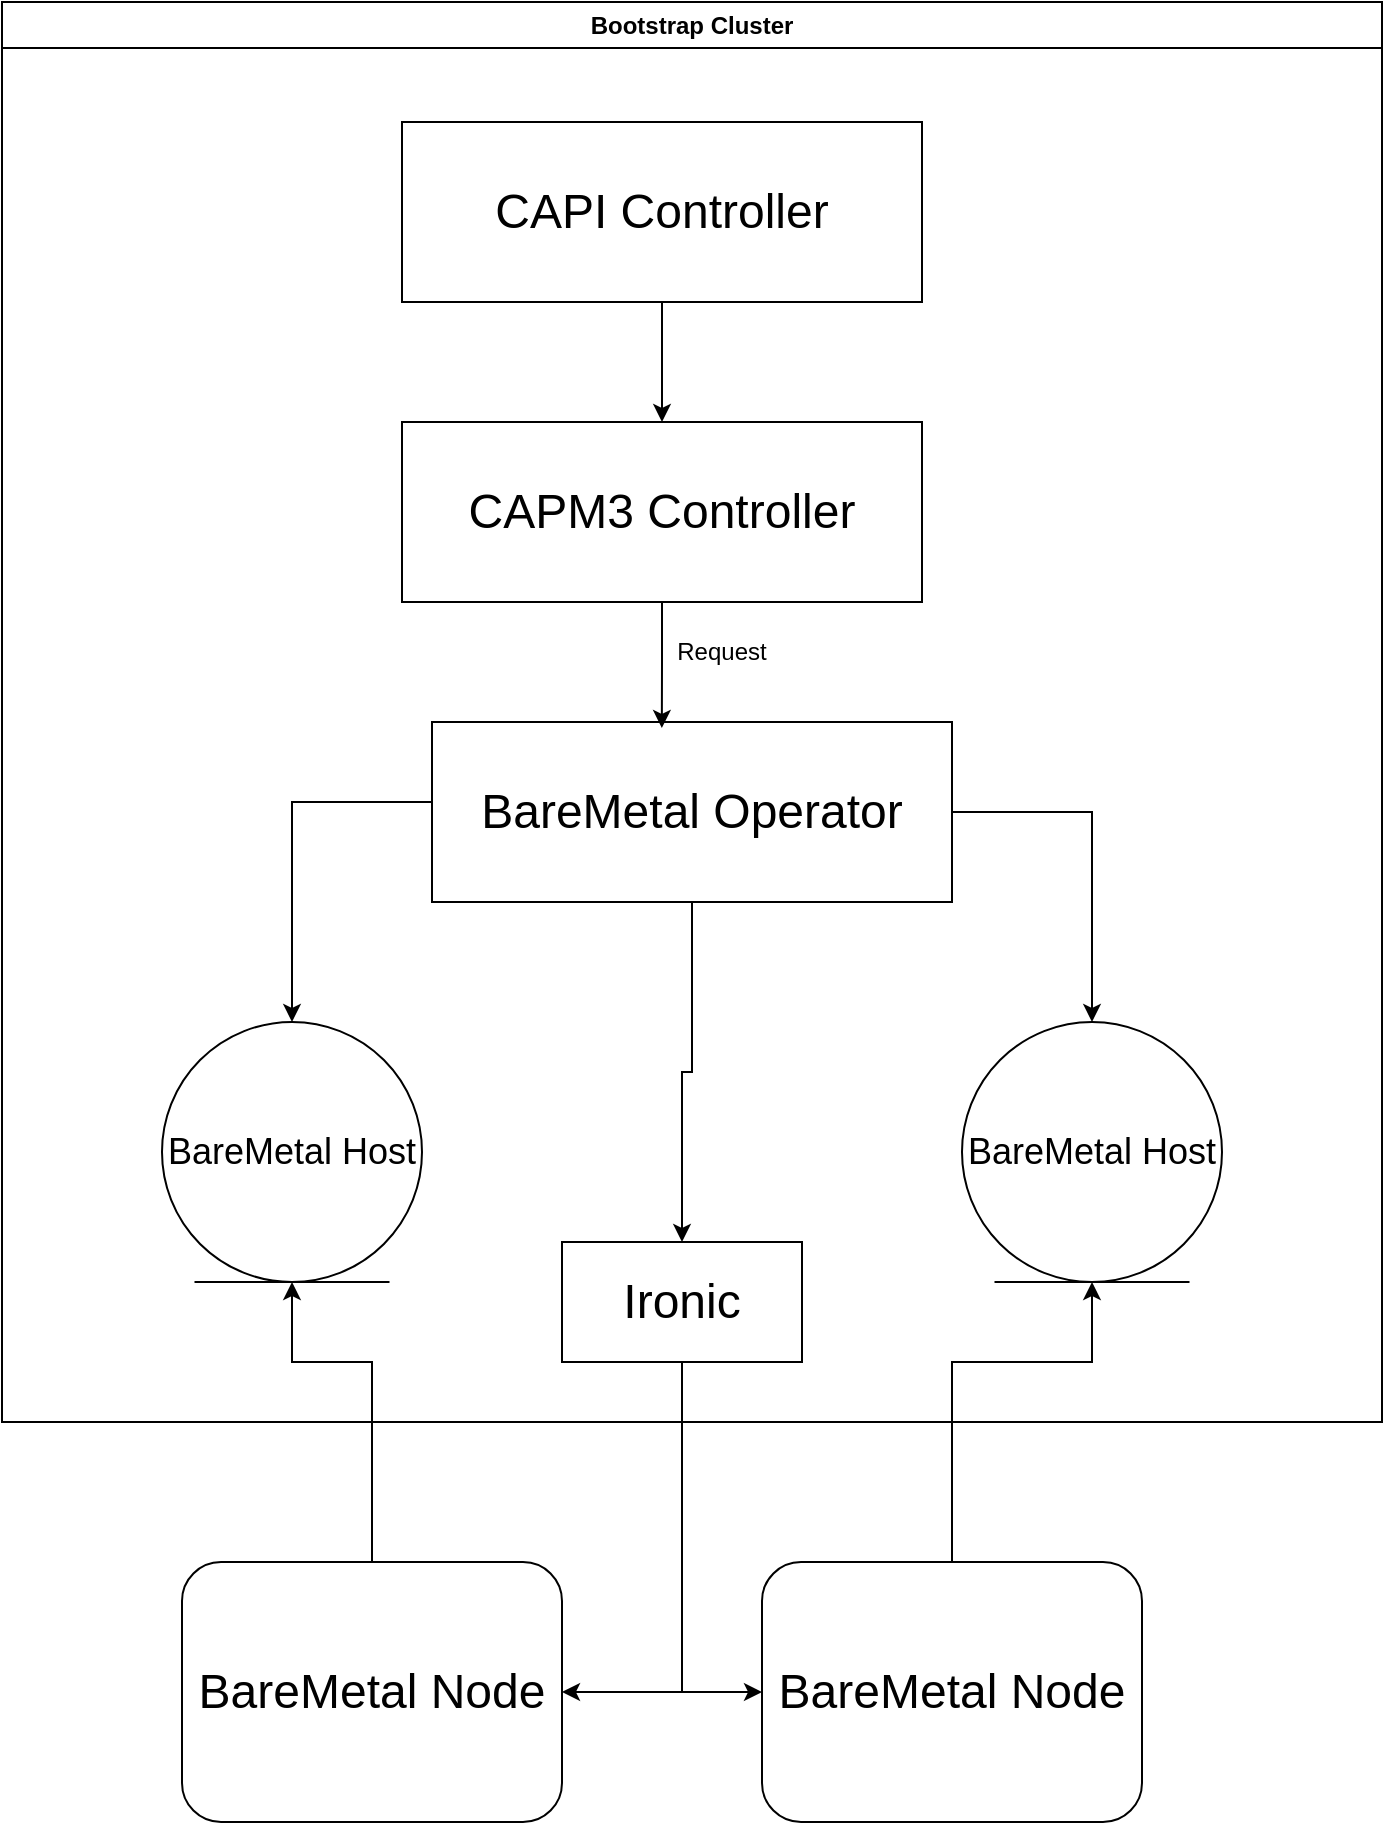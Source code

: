 <mxfile version="23.1.5" type="device">
  <diagram name="Page-1" id="2YBvvXClWsGukQMizWep">
    <mxGraphModel dx="2952" dy="1242" grid="1" gridSize="10" guides="1" tooltips="1" connect="1" arrows="1" fold="1" page="1" pageScale="1" pageWidth="850" pageHeight="1100" math="0" shadow="0">
      <root>
        <mxCell id="0" />
        <mxCell id="1" parent="0" visible="0" />
        <mxCell id="LlVcsMAfbAlEh-ZR9LT1-41" value="Before" parent="0" />
        <mxCell id="LlVcsMAfbAlEh-ZR9LT1-47" value="" style="group" vertex="1" connectable="0" parent="LlVcsMAfbAlEh-ZR9LT1-41">
          <mxGeometry x="460" y="820" width="190" height="130" as="geometry" />
        </mxCell>
        <mxCell id="LlVcsMAfbAlEh-ZR9LT1-48" value="&lt;font style=&quot;font-size: 24px;&quot;&gt;BareMetal Node&lt;/font&gt;" style="rounded=1;whiteSpace=wrap;html=1;" vertex="1" parent="LlVcsMAfbAlEh-ZR9LT1-47">
          <mxGeometry width="190" height="130" as="geometry" />
        </mxCell>
        <mxCell id="LlVcsMAfbAlEh-ZR9LT1-55" style="edgeStyle=orthogonalEdgeStyle;rounded=0;orthogonalLoop=1;jettySize=auto;html=1;entryX=0;entryY=0.5;entryDx=0;entryDy=0;" edge="1" parent="LlVcsMAfbAlEh-ZR9LT1-41" source="LlVcsMAfbAlEh-ZR9LT1-16" target="LlVcsMAfbAlEh-ZR9LT1-48">
          <mxGeometry relative="1" as="geometry" />
        </mxCell>
        <mxCell id="LlVcsMAfbAlEh-ZR9LT1-60" style="edgeStyle=orthogonalEdgeStyle;rounded=0;orthogonalLoop=1;jettySize=auto;html=1;entryX=0.5;entryY=1;entryDx=0;entryDy=0;" edge="1" parent="LlVcsMAfbAlEh-ZR9LT1-41" source="LlVcsMAfbAlEh-ZR9LT1-48" target="LlVcsMAfbAlEh-ZR9LT1-26">
          <mxGeometry relative="1" as="geometry">
            <Array as="points">
              <mxPoint x="555" y="720" />
              <mxPoint x="625" y="720" />
            </Array>
          </mxGeometry>
        </mxCell>
        <mxCell id="LlVcsMAfbAlEh-ZR9LT1-5" value="Bootstrap Cluster" style="swimlane;whiteSpace=wrap;html=1;startSize=23;" vertex="1" parent="LlVcsMAfbAlEh-ZR9LT1-41">
          <mxGeometry x="80" y="40" width="690" height="710" as="geometry" />
        </mxCell>
        <mxCell id="LlVcsMAfbAlEh-ZR9LT1-16" value="&lt;font style=&quot;font-size: 24px;&quot;&gt;Ironic&lt;/font&gt;" style="rounded=0;whiteSpace=wrap;html=1;" vertex="1" parent="LlVcsMAfbAlEh-ZR9LT1-5">
          <mxGeometry x="280" y="620" width="120" height="60" as="geometry" />
        </mxCell>
        <mxCell id="LlVcsMAfbAlEh-ZR9LT1-57" style="edgeStyle=orthogonalEdgeStyle;rounded=0;orthogonalLoop=1;jettySize=auto;html=1;entryX=0.5;entryY=0;entryDx=0;entryDy=0;" edge="1" parent="LlVcsMAfbAlEh-ZR9LT1-5" source="LlVcsMAfbAlEh-ZR9LT1-17" target="LlVcsMAfbAlEh-ZR9LT1-16">
          <mxGeometry relative="1" as="geometry" />
        </mxCell>
        <mxCell id="LlVcsMAfbAlEh-ZR9LT1-61" style="edgeStyle=orthogonalEdgeStyle;rounded=0;orthogonalLoop=1;jettySize=auto;html=1;" edge="1" parent="LlVcsMAfbAlEh-ZR9LT1-5" source="LlVcsMAfbAlEh-ZR9LT1-17" target="LlVcsMAfbAlEh-ZR9LT1-25">
          <mxGeometry relative="1" as="geometry">
            <Array as="points">
              <mxPoint x="145" y="400" />
            </Array>
          </mxGeometry>
        </mxCell>
        <mxCell id="LlVcsMAfbAlEh-ZR9LT1-62" style="edgeStyle=orthogonalEdgeStyle;rounded=0;orthogonalLoop=1;jettySize=auto;html=1;" edge="1" parent="LlVcsMAfbAlEh-ZR9LT1-5" source="LlVcsMAfbAlEh-ZR9LT1-17" target="LlVcsMAfbAlEh-ZR9LT1-26">
          <mxGeometry relative="1" as="geometry" />
        </mxCell>
        <mxCell id="LlVcsMAfbAlEh-ZR9LT1-17" value="&lt;font style=&quot;font-size: 24px;&quot;&gt;BareMetal Operator&lt;/font&gt;" style="rounded=0;whiteSpace=wrap;html=1;" vertex="1" parent="LlVcsMAfbAlEh-ZR9LT1-5">
          <mxGeometry x="215" y="360" width="260" height="90" as="geometry" />
        </mxCell>
        <mxCell id="LlVcsMAfbAlEh-ZR9LT1-25" value="&lt;font style=&quot;font-size: 18px;&quot;&gt;BareMetal Host&lt;/font&gt;" style="ellipse;shape=umlEntity;whiteSpace=wrap;html=1;" vertex="1" parent="LlVcsMAfbAlEh-ZR9LT1-5">
          <mxGeometry x="80" y="510" width="130" height="130" as="geometry" />
        </mxCell>
        <mxCell id="LlVcsMAfbAlEh-ZR9LT1-26" value="&lt;font style=&quot;font-size: 18px;&quot;&gt;BareMetal Host&lt;/font&gt;" style="ellipse;shape=umlEntity;whiteSpace=wrap;html=1;" vertex="1" parent="LlVcsMAfbAlEh-ZR9LT1-5">
          <mxGeometry x="480" y="510" width="130" height="130" as="geometry" />
        </mxCell>
        <mxCell id="LlVcsMAfbAlEh-ZR9LT1-44" style="edgeStyle=orthogonalEdgeStyle;rounded=0;orthogonalLoop=1;jettySize=auto;html=1;entryX=0.5;entryY=0;entryDx=0;entryDy=0;" edge="1" parent="LlVcsMAfbAlEh-ZR9LT1-5" source="LlVcsMAfbAlEh-ZR9LT1-42" target="LlVcsMAfbAlEh-ZR9LT1-43">
          <mxGeometry relative="1" as="geometry" />
        </mxCell>
        <mxCell id="LlVcsMAfbAlEh-ZR9LT1-42" value="&lt;font style=&quot;font-size: 24px;&quot;&gt;CAPI Controller&lt;/font&gt;" style="rounded=0;whiteSpace=wrap;html=1;" vertex="1" parent="LlVcsMAfbAlEh-ZR9LT1-5">
          <mxGeometry x="200" y="60" width="260" height="90" as="geometry" />
        </mxCell>
        <mxCell id="LlVcsMAfbAlEh-ZR9LT1-43" value="&lt;font style=&quot;font-size: 24px;&quot;&gt;CAPM3 Controller&lt;/font&gt;" style="rounded=0;whiteSpace=wrap;html=1;" vertex="1" parent="LlVcsMAfbAlEh-ZR9LT1-5">
          <mxGeometry x="200" y="210" width="260" height="90" as="geometry" />
        </mxCell>
        <mxCell id="LlVcsMAfbAlEh-ZR9LT1-45" style="edgeStyle=orthogonalEdgeStyle;rounded=0;orthogonalLoop=1;jettySize=auto;html=1;entryX=0.442;entryY=0.033;entryDx=0;entryDy=0;entryPerimeter=0;" edge="1" parent="LlVcsMAfbAlEh-ZR9LT1-5" source="LlVcsMAfbAlEh-ZR9LT1-43" target="LlVcsMAfbAlEh-ZR9LT1-17">
          <mxGeometry relative="1" as="geometry" />
        </mxCell>
        <mxCell id="LlVcsMAfbAlEh-ZR9LT1-46" value="Request" style="text;html=1;align=center;verticalAlign=middle;whiteSpace=wrap;rounded=0;" vertex="1" parent="LlVcsMAfbAlEh-ZR9LT1-5">
          <mxGeometry x="330" y="310" width="60" height="30" as="geometry" />
        </mxCell>
        <mxCell id="LlVcsMAfbAlEh-ZR9LT1-36" style="edgeStyle=orthogonalEdgeStyle;rounded=0;orthogonalLoop=1;jettySize=auto;html=1;entryX=0.5;entryY=1;entryDx=0;entryDy=0;" edge="1" parent="LlVcsMAfbAlEh-ZR9LT1-41" source="LlVcsMAfbAlEh-ZR9LT1-9" target="LlVcsMAfbAlEh-ZR9LT1-25">
          <mxGeometry relative="1" as="geometry">
            <Array as="points">
              <mxPoint x="265" y="720" />
              <mxPoint x="225" y="720" />
            </Array>
          </mxGeometry>
        </mxCell>
        <mxCell id="LlVcsMAfbAlEh-ZR9LT1-9" value="&lt;font style=&quot;font-size: 24px;&quot;&gt;BareMetal Node&lt;/font&gt;" style="rounded=1;whiteSpace=wrap;html=1;" vertex="1" parent="LlVcsMAfbAlEh-ZR9LT1-41">
          <mxGeometry x="170" y="820" width="190" height="130" as="geometry" />
        </mxCell>
        <mxCell id="LlVcsMAfbAlEh-ZR9LT1-54" style="edgeStyle=orthogonalEdgeStyle;rounded=0;orthogonalLoop=1;jettySize=auto;html=1;entryX=1;entryY=0.5;entryDx=0;entryDy=0;" edge="1" parent="LlVcsMAfbAlEh-ZR9LT1-41" source="LlVcsMAfbAlEh-ZR9LT1-16" target="LlVcsMAfbAlEh-ZR9LT1-9">
          <mxGeometry relative="1" as="geometry" />
        </mxCell>
        <mxCell id="LlVcsMAfbAlEh-ZR9LT1-64" value="After" visible="0" parent="0" />
        <mxCell id="LlVcsMAfbAlEh-ZR9LT1-65" value="" style="group" vertex="1" connectable="0" parent="LlVcsMAfbAlEh-ZR9LT1-64">
          <mxGeometry x="480" y="820" width="190" height="130" as="geometry" />
        </mxCell>
        <mxCell id="LlVcsMAfbAlEh-ZR9LT1-66" value="&lt;span style=&quot;font-size: 24px;&quot;&gt;(Metal3) Worker&lt;/span&gt;" style="rounded=1;whiteSpace=wrap;html=1;" vertex="1" parent="LlVcsMAfbAlEh-ZR9LT1-65">
          <mxGeometry width="190" height="130" as="geometry" />
        </mxCell>
        <mxCell id="LlVcsMAfbAlEh-ZR9LT1-67" style="edgeStyle=orthogonalEdgeStyle;rounded=0;orthogonalLoop=1;jettySize=auto;html=1;entryX=0;entryY=0.5;entryDx=0;entryDy=0;" edge="1" parent="LlVcsMAfbAlEh-ZR9LT1-64" source="LlVcsMAfbAlEh-ZR9LT1-70" target="LlVcsMAfbAlEh-ZR9LT1-66">
          <mxGeometry relative="1" as="geometry" />
        </mxCell>
        <mxCell id="LlVcsMAfbAlEh-ZR9LT1-68" style="edgeStyle=orthogonalEdgeStyle;rounded=0;orthogonalLoop=1;jettySize=auto;html=1;entryX=0.5;entryY=1;entryDx=0;entryDy=0;" edge="1" parent="LlVcsMAfbAlEh-ZR9LT1-64" source="LlVcsMAfbAlEh-ZR9LT1-66" target="LlVcsMAfbAlEh-ZR9LT1-76">
          <mxGeometry relative="1" as="geometry">
            <Array as="points">
              <mxPoint x="555" y="720" />
              <mxPoint x="625" y="720" />
            </Array>
          </mxGeometry>
        </mxCell>
        <mxCell id="LlVcsMAfbAlEh-ZR9LT1-69" value="Bootstrap Cluster" style="swimlane;whiteSpace=wrap;html=1;startSize=23;" vertex="1" parent="LlVcsMAfbAlEh-ZR9LT1-64">
          <mxGeometry x="80" y="40" width="690" height="710" as="geometry" />
        </mxCell>
        <mxCell id="LlVcsMAfbAlEh-ZR9LT1-70" value="&lt;font style=&quot;font-size: 24px;&quot;&gt;Ironic&lt;/font&gt;" style="rounded=0;whiteSpace=wrap;html=1;" vertex="1" parent="LlVcsMAfbAlEh-ZR9LT1-69">
          <mxGeometry x="280" y="620" width="120" height="60" as="geometry" />
        </mxCell>
        <mxCell id="LlVcsMAfbAlEh-ZR9LT1-71" style="edgeStyle=orthogonalEdgeStyle;rounded=0;orthogonalLoop=1;jettySize=auto;html=1;entryX=0.5;entryY=0;entryDx=0;entryDy=0;" edge="1" parent="LlVcsMAfbAlEh-ZR9LT1-69" source="LlVcsMAfbAlEh-ZR9LT1-74" target="LlVcsMAfbAlEh-ZR9LT1-70">
          <mxGeometry relative="1" as="geometry" />
        </mxCell>
        <mxCell id="LlVcsMAfbAlEh-ZR9LT1-72" style="edgeStyle=orthogonalEdgeStyle;rounded=0;orthogonalLoop=1;jettySize=auto;html=1;" edge="1" parent="LlVcsMAfbAlEh-ZR9LT1-69" source="LlVcsMAfbAlEh-ZR9LT1-74" target="LlVcsMAfbAlEh-ZR9LT1-75">
          <mxGeometry relative="1" as="geometry">
            <Array as="points">
              <mxPoint x="145" y="400" />
            </Array>
          </mxGeometry>
        </mxCell>
        <mxCell id="LlVcsMAfbAlEh-ZR9LT1-73" style="edgeStyle=orthogonalEdgeStyle;rounded=0;orthogonalLoop=1;jettySize=auto;html=1;" edge="1" parent="LlVcsMAfbAlEh-ZR9LT1-69" source="LlVcsMAfbAlEh-ZR9LT1-74" target="LlVcsMAfbAlEh-ZR9LT1-76">
          <mxGeometry relative="1" as="geometry" />
        </mxCell>
        <mxCell id="LlVcsMAfbAlEh-ZR9LT1-74" value="&lt;font style=&quot;font-size: 24px;&quot;&gt;BareMetal Operator&lt;/font&gt;" style="rounded=0;whiteSpace=wrap;html=1;" vertex="1" parent="LlVcsMAfbAlEh-ZR9LT1-69">
          <mxGeometry x="215" y="360" width="260" height="90" as="geometry" />
        </mxCell>
        <mxCell id="LlVcsMAfbAlEh-ZR9LT1-75" value="&lt;font style=&quot;font-size: 18px;&quot;&gt;BareMetal Host&lt;/font&gt;" style="ellipse;shape=umlEntity;whiteSpace=wrap;html=1;" vertex="1" parent="LlVcsMAfbAlEh-ZR9LT1-69">
          <mxGeometry x="80" y="510" width="130" height="130" as="geometry" />
        </mxCell>
        <mxCell id="LlVcsMAfbAlEh-ZR9LT1-76" value="&lt;font style=&quot;font-size: 18px;&quot;&gt;BareMetal Host&lt;/font&gt;" style="ellipse;shape=umlEntity;whiteSpace=wrap;html=1;" vertex="1" parent="LlVcsMAfbAlEh-ZR9LT1-69">
          <mxGeometry x="480" y="510" width="130" height="130" as="geometry" />
        </mxCell>
        <mxCell id="LlVcsMAfbAlEh-ZR9LT1-77" style="edgeStyle=orthogonalEdgeStyle;rounded=0;orthogonalLoop=1;jettySize=auto;html=1;entryX=0.5;entryY=0;entryDx=0;entryDy=0;" edge="1" parent="LlVcsMAfbAlEh-ZR9LT1-69" source="LlVcsMAfbAlEh-ZR9LT1-78" target="LlVcsMAfbAlEh-ZR9LT1-79">
          <mxGeometry relative="1" as="geometry" />
        </mxCell>
        <mxCell id="LlVcsMAfbAlEh-ZR9LT1-78" value="&lt;font style=&quot;font-size: 24px;&quot;&gt;CAPI Controller&lt;/font&gt;" style="rounded=0;whiteSpace=wrap;html=1;" vertex="1" parent="LlVcsMAfbAlEh-ZR9LT1-69">
          <mxGeometry x="200" y="60" width="260" height="90" as="geometry" />
        </mxCell>
        <mxCell id="LlVcsMAfbAlEh-ZR9LT1-79" value="&lt;font style=&quot;font-size: 24px;&quot;&gt;CAPM3 Controller&lt;/font&gt;" style="rounded=0;whiteSpace=wrap;html=1;" vertex="1" parent="LlVcsMAfbAlEh-ZR9LT1-69">
          <mxGeometry x="200" y="210" width="260" height="90" as="geometry" />
        </mxCell>
        <mxCell id="LlVcsMAfbAlEh-ZR9LT1-80" style="edgeStyle=orthogonalEdgeStyle;rounded=0;orthogonalLoop=1;jettySize=auto;html=1;entryX=0.442;entryY=0.033;entryDx=0;entryDy=0;entryPerimeter=0;" edge="1" parent="LlVcsMAfbAlEh-ZR9LT1-69" source="LlVcsMAfbAlEh-ZR9LT1-79" target="LlVcsMAfbAlEh-ZR9LT1-74">
          <mxGeometry relative="1" as="geometry" />
        </mxCell>
        <mxCell id="LlVcsMAfbAlEh-ZR9LT1-81" value="Request" style="text;html=1;align=center;verticalAlign=middle;whiteSpace=wrap;rounded=0;" vertex="1" parent="LlVcsMAfbAlEh-ZR9LT1-69">
          <mxGeometry x="330" y="310" width="60" height="30" as="geometry" />
        </mxCell>
        <mxCell id="LlVcsMAfbAlEh-ZR9LT1-82" style="edgeStyle=orthogonalEdgeStyle;rounded=0;orthogonalLoop=1;jettySize=auto;html=1;entryX=0.5;entryY=1;entryDx=0;entryDy=0;" edge="1" parent="LlVcsMAfbAlEh-ZR9LT1-64" source="LlVcsMAfbAlEh-ZR9LT1-83" target="LlVcsMAfbAlEh-ZR9LT1-75">
          <mxGeometry relative="1" as="geometry">
            <Array as="points">
              <mxPoint x="265" y="720" />
              <mxPoint x="225" y="720" />
            </Array>
          </mxGeometry>
        </mxCell>
        <mxCell id="LlVcsMAfbAlEh-ZR9LT1-86" style="edgeStyle=orthogonalEdgeStyle;rounded=0;orthogonalLoop=1;jettySize=auto;html=1;" edge="1" parent="LlVcsMAfbAlEh-ZR9LT1-64" source="LlVcsMAfbAlEh-ZR9LT1-83" target="LlVcsMAfbAlEh-ZR9LT1-66">
          <mxGeometry relative="1" as="geometry" />
        </mxCell>
        <mxCell id="LlVcsMAfbAlEh-ZR9LT1-83" value="&lt;font style=&quot;font-size: 24px;&quot;&gt;(Metal3) CP&lt;/font&gt;" style="rounded=1;whiteSpace=wrap;html=1;" vertex="1" parent="LlVcsMAfbAlEh-ZR9LT1-64">
          <mxGeometry x="170" y="820" width="190" height="130" as="geometry" />
        </mxCell>
        <mxCell id="LlVcsMAfbAlEh-ZR9LT1-84" style="edgeStyle=orthogonalEdgeStyle;rounded=0;orthogonalLoop=1;jettySize=auto;html=1;entryX=1;entryY=0.5;entryDx=0;entryDy=0;" edge="1" parent="LlVcsMAfbAlEh-ZR9LT1-64" source="LlVcsMAfbAlEh-ZR9LT1-70" target="LlVcsMAfbAlEh-ZR9LT1-83">
          <mxGeometry relative="1" as="geometry" />
        </mxCell>
        <mxCell id="LlVcsMAfbAlEh-ZR9LT1-85" value="Cluster" style="swimlane;whiteSpace=wrap;html=1;" vertex="1" parent="LlVcsMAfbAlEh-ZR9LT1-64">
          <mxGeometry x="80" y="780" width="690" height="200" as="geometry" />
        </mxCell>
        <mxCell id="LlVcsMAfbAlEh-ZR9LT1-108" value="Kamaji Before" visible="0" parent="0" />
        <mxCell id="LlVcsMAfbAlEh-ZR9LT1-109" value="" style="group" vertex="1" connectable="0" parent="LlVcsMAfbAlEh-ZR9LT1-108">
          <mxGeometry x="610" y="1000" width="190" height="130" as="geometry" />
        </mxCell>
        <mxCell id="LlVcsMAfbAlEh-ZR9LT1-110" value="&lt;font style=&quot;font-size: 24px;&quot;&gt;BareMetal Node&lt;/font&gt;" style="rounded=1;whiteSpace=wrap;html=1;" vertex="1" parent="LlVcsMAfbAlEh-ZR9LT1-109">
          <mxGeometry width="190" height="130" as="geometry" />
        </mxCell>
        <mxCell id="LlVcsMAfbAlEh-ZR9LT1-113" value="Bootstrap Cluster" style="swimlane;whiteSpace=wrap;html=1;startSize=23;" vertex="1" parent="LlVcsMAfbAlEh-ZR9LT1-108">
          <mxGeometry x="10" y="40" width="830" height="930" as="geometry" />
        </mxCell>
        <mxCell id="LlVcsMAfbAlEh-ZR9LT1-114" value="&lt;font style=&quot;font-size: 24px;&quot;&gt;Ironic&lt;/font&gt;" style="rounded=0;whiteSpace=wrap;html=1;" vertex="1" parent="LlVcsMAfbAlEh-ZR9LT1-113">
          <mxGeometry x="270" y="590" width="120" height="60" as="geometry" />
        </mxCell>
        <mxCell id="LlVcsMAfbAlEh-ZR9LT1-115" style="edgeStyle=orthogonalEdgeStyle;rounded=0;orthogonalLoop=1;jettySize=auto;html=1;entryX=0.5;entryY=0;entryDx=0;entryDy=0;" edge="1" parent="LlVcsMAfbAlEh-ZR9LT1-113" source="LlVcsMAfbAlEh-ZR9LT1-118" target="LlVcsMAfbAlEh-ZR9LT1-114">
          <mxGeometry relative="1" as="geometry" />
        </mxCell>
        <mxCell id="LlVcsMAfbAlEh-ZR9LT1-116" style="edgeStyle=orthogonalEdgeStyle;rounded=0;orthogonalLoop=1;jettySize=auto;html=1;" edge="1" parent="LlVcsMAfbAlEh-ZR9LT1-113" source="LlVcsMAfbAlEh-ZR9LT1-118" target="LlVcsMAfbAlEh-ZR9LT1-119">
          <mxGeometry relative="1" as="geometry">
            <Array as="points">
              <mxPoint x="145" y="400" />
            </Array>
          </mxGeometry>
        </mxCell>
        <mxCell id="LlVcsMAfbAlEh-ZR9LT1-117" style="edgeStyle=orthogonalEdgeStyle;rounded=0;orthogonalLoop=1;jettySize=auto;html=1;" edge="1" parent="LlVcsMAfbAlEh-ZR9LT1-113" source="LlVcsMAfbAlEh-ZR9LT1-118" target="LlVcsMAfbAlEh-ZR9LT1-120">
          <mxGeometry relative="1" as="geometry" />
        </mxCell>
        <mxCell id="LlVcsMAfbAlEh-ZR9LT1-118" value="&lt;font style=&quot;font-size: 24px;&quot;&gt;BareMetal Operator&lt;/font&gt;" style="rounded=0;whiteSpace=wrap;html=1;" vertex="1" parent="LlVcsMAfbAlEh-ZR9LT1-113">
          <mxGeometry x="200" y="370" width="260" height="90" as="geometry" />
        </mxCell>
        <mxCell id="LlVcsMAfbAlEh-ZR9LT1-119" value="&lt;font style=&quot;font-size: 18px;&quot;&gt;BareMetal Host&lt;/font&gt;" style="ellipse;shape=umlEntity;whiteSpace=wrap;html=1;" vertex="1" parent="LlVcsMAfbAlEh-ZR9LT1-113">
          <mxGeometry x="80" y="510" width="130" height="130" as="geometry" />
        </mxCell>
        <mxCell id="LlVcsMAfbAlEh-ZR9LT1-120" value="&lt;font style=&quot;font-size: 18px;&quot;&gt;BareMetal Host&lt;/font&gt;" style="ellipse;shape=umlEntity;whiteSpace=wrap;html=1;" vertex="1" parent="LlVcsMAfbAlEh-ZR9LT1-113">
          <mxGeometry x="415" y="530" width="130" height="130" as="geometry" />
        </mxCell>
        <mxCell id="LlVcsMAfbAlEh-ZR9LT1-121" style="edgeStyle=orthogonalEdgeStyle;rounded=0;orthogonalLoop=1;jettySize=auto;html=1;entryX=0.5;entryY=0;entryDx=0;entryDy=0;" edge="1" parent="LlVcsMAfbAlEh-ZR9LT1-113" source="LlVcsMAfbAlEh-ZR9LT1-122" target="LlVcsMAfbAlEh-ZR9LT1-123">
          <mxGeometry relative="1" as="geometry" />
        </mxCell>
        <mxCell id="LlVcsMAfbAlEh-ZR9LT1-134" style="edgeStyle=orthogonalEdgeStyle;rounded=0;orthogonalLoop=1;jettySize=auto;html=1;" edge="1" parent="LlVcsMAfbAlEh-ZR9LT1-113" source="LlVcsMAfbAlEh-ZR9LT1-122" target="LlVcsMAfbAlEh-ZR9LT1-133">
          <mxGeometry relative="1" as="geometry">
            <Array as="points">
              <mxPoint x="380" y="170" />
              <mxPoint x="650" y="170" />
            </Array>
          </mxGeometry>
        </mxCell>
        <mxCell id="LlVcsMAfbAlEh-ZR9LT1-122" value="&lt;font style=&quot;font-size: 24px;&quot;&gt;CAPI Controller&lt;/font&gt;" style="rounded=0;whiteSpace=wrap;html=1;" vertex="1" parent="LlVcsMAfbAlEh-ZR9LT1-113">
          <mxGeometry x="250" y="60" width="260" height="90" as="geometry" />
        </mxCell>
        <mxCell id="LlVcsMAfbAlEh-ZR9LT1-123" value="&lt;font style=&quot;font-size: 24px;&quot;&gt;CAPM3 Controller&lt;/font&gt;" style="rounded=0;whiteSpace=wrap;html=1;" vertex="1" parent="LlVcsMAfbAlEh-ZR9LT1-113">
          <mxGeometry x="80" y="210" width="260" height="90" as="geometry" />
        </mxCell>
        <mxCell id="LlVcsMAfbAlEh-ZR9LT1-124" style="edgeStyle=orthogonalEdgeStyle;rounded=0;orthogonalLoop=1;jettySize=auto;html=1;entryX=0.442;entryY=0.033;entryDx=0;entryDy=0;entryPerimeter=0;" edge="1" parent="LlVcsMAfbAlEh-ZR9LT1-113" source="LlVcsMAfbAlEh-ZR9LT1-123" target="LlVcsMAfbAlEh-ZR9LT1-118">
          <mxGeometry relative="1" as="geometry" />
        </mxCell>
        <mxCell id="LlVcsMAfbAlEh-ZR9LT1-125" value="Request" style="text;html=1;align=center;verticalAlign=middle;whiteSpace=wrap;rounded=0;" vertex="1" parent="LlVcsMAfbAlEh-ZR9LT1-113">
          <mxGeometry x="220" y="310" width="60" height="30" as="geometry" />
        </mxCell>
        <mxCell id="LlVcsMAfbAlEh-ZR9LT1-158" style="edgeStyle=orthogonalEdgeStyle;rounded=0;orthogonalLoop=1;jettySize=auto;html=1;entryX=0.5;entryY=0;entryDx=0;entryDy=0;" edge="1" parent="LlVcsMAfbAlEh-ZR9LT1-113" source="LlVcsMAfbAlEh-ZR9LT1-133" target="LlVcsMAfbAlEh-ZR9LT1-157">
          <mxGeometry relative="1" as="geometry">
            <Array as="points">
              <mxPoint x="600" y="810" />
              <mxPoint x="725" y="810" />
            </Array>
          </mxGeometry>
        </mxCell>
        <mxCell id="LlVcsMAfbAlEh-ZR9LT1-159" style="edgeStyle=orthogonalEdgeStyle;rounded=0;orthogonalLoop=1;jettySize=auto;html=1;" edge="1" parent="LlVcsMAfbAlEh-ZR9LT1-113" source="LlVcsMAfbAlEh-ZR9LT1-133" target="LlVcsMAfbAlEh-ZR9LT1-137">
          <mxGeometry relative="1" as="geometry">
            <Array as="points">
              <mxPoint x="600" y="815" />
            </Array>
          </mxGeometry>
        </mxCell>
        <mxCell id="LlVcsMAfbAlEh-ZR9LT1-133" value="&lt;font style=&quot;font-size: 24px;&quot;&gt;Kamaji Components&lt;/font&gt;" style="rounded=0;whiteSpace=wrap;html=1;" vertex="1" parent="LlVcsMAfbAlEh-ZR9LT1-113">
          <mxGeometry x="530" y="190" width="260" height="90" as="geometry" />
        </mxCell>
        <mxCell id="LlVcsMAfbAlEh-ZR9LT1-137" value="&lt;font style=&quot;font-size: 24px;&quot;&gt;Kamaji &lt;br&gt;Tenant CP&lt;/font&gt;" style="ellipse;shape=umlEntity;whiteSpace=wrap;html=1;" vertex="1" parent="LlVcsMAfbAlEh-ZR9LT1-113">
          <mxGeometry x="20" y="750" width="130" height="130" as="geometry" />
        </mxCell>
        <mxCell id="LlVcsMAfbAlEh-ZR9LT1-157" value="&lt;font style=&quot;font-size: 24px;&quot;&gt;Kamaji &lt;br&gt;Tenant CP&lt;/font&gt;" style="ellipse;shape=umlEntity;whiteSpace=wrap;html=1;" vertex="1" parent="LlVcsMAfbAlEh-ZR9LT1-113">
          <mxGeometry x="660" y="730" width="130" height="130" as="geometry" />
        </mxCell>
        <mxCell id="LlVcsMAfbAlEh-ZR9LT1-131" style="edgeStyle=orthogonalEdgeStyle;rounded=0;orthogonalLoop=1;jettySize=auto;html=1;" edge="1" parent="LlVcsMAfbAlEh-ZR9LT1-108" source="LlVcsMAfbAlEh-ZR9LT1-127" target="LlVcsMAfbAlEh-ZR9LT1-119">
          <mxGeometry relative="1" as="geometry">
            <Array as="points">
              <mxPoint x="165" y="720" />
              <mxPoint x="155" y="720" />
            </Array>
          </mxGeometry>
        </mxCell>
        <mxCell id="LlVcsMAfbAlEh-ZR9LT1-127" value="&lt;font style=&quot;font-size: 24px;&quot;&gt;BareMetal Node&lt;/font&gt;" style="rounded=1;whiteSpace=wrap;html=1;" vertex="1" parent="LlVcsMAfbAlEh-ZR9LT1-108">
          <mxGeometry x="120" y="1000" width="190" height="130" as="geometry" />
        </mxCell>
        <mxCell id="LlVcsMAfbAlEh-ZR9LT1-130" style="edgeStyle=orthogonalEdgeStyle;rounded=0;orthogonalLoop=1;jettySize=auto;html=1;" edge="1" parent="LlVcsMAfbAlEh-ZR9LT1-108" source="LlVcsMAfbAlEh-ZR9LT1-110" target="LlVcsMAfbAlEh-ZR9LT1-120">
          <mxGeometry relative="1" as="geometry" />
        </mxCell>
        <mxCell id="LlVcsMAfbAlEh-ZR9LT1-132" style="edgeStyle=orthogonalEdgeStyle;rounded=0;orthogonalLoop=1;jettySize=auto;html=1;" edge="1" parent="LlVcsMAfbAlEh-ZR9LT1-108" source="LlVcsMAfbAlEh-ZR9LT1-114" target="LlVcsMAfbAlEh-ZR9LT1-127">
          <mxGeometry relative="1" as="geometry">
            <Array as="points">
              <mxPoint x="330" y="885" />
            </Array>
          </mxGeometry>
        </mxCell>
        <mxCell id="LlVcsMAfbAlEh-ZR9LT1-135" style="edgeStyle=orthogonalEdgeStyle;rounded=0;orthogonalLoop=1;jettySize=auto;html=1;" edge="1" parent="LlVcsMAfbAlEh-ZR9LT1-108" source="LlVcsMAfbAlEh-ZR9LT1-114" target="LlVcsMAfbAlEh-ZR9LT1-110">
          <mxGeometry relative="1" as="geometry">
            <Array as="points">
              <mxPoint x="340" y="910" />
            </Array>
          </mxGeometry>
        </mxCell>
      </root>
    </mxGraphModel>
  </diagram>
</mxfile>
